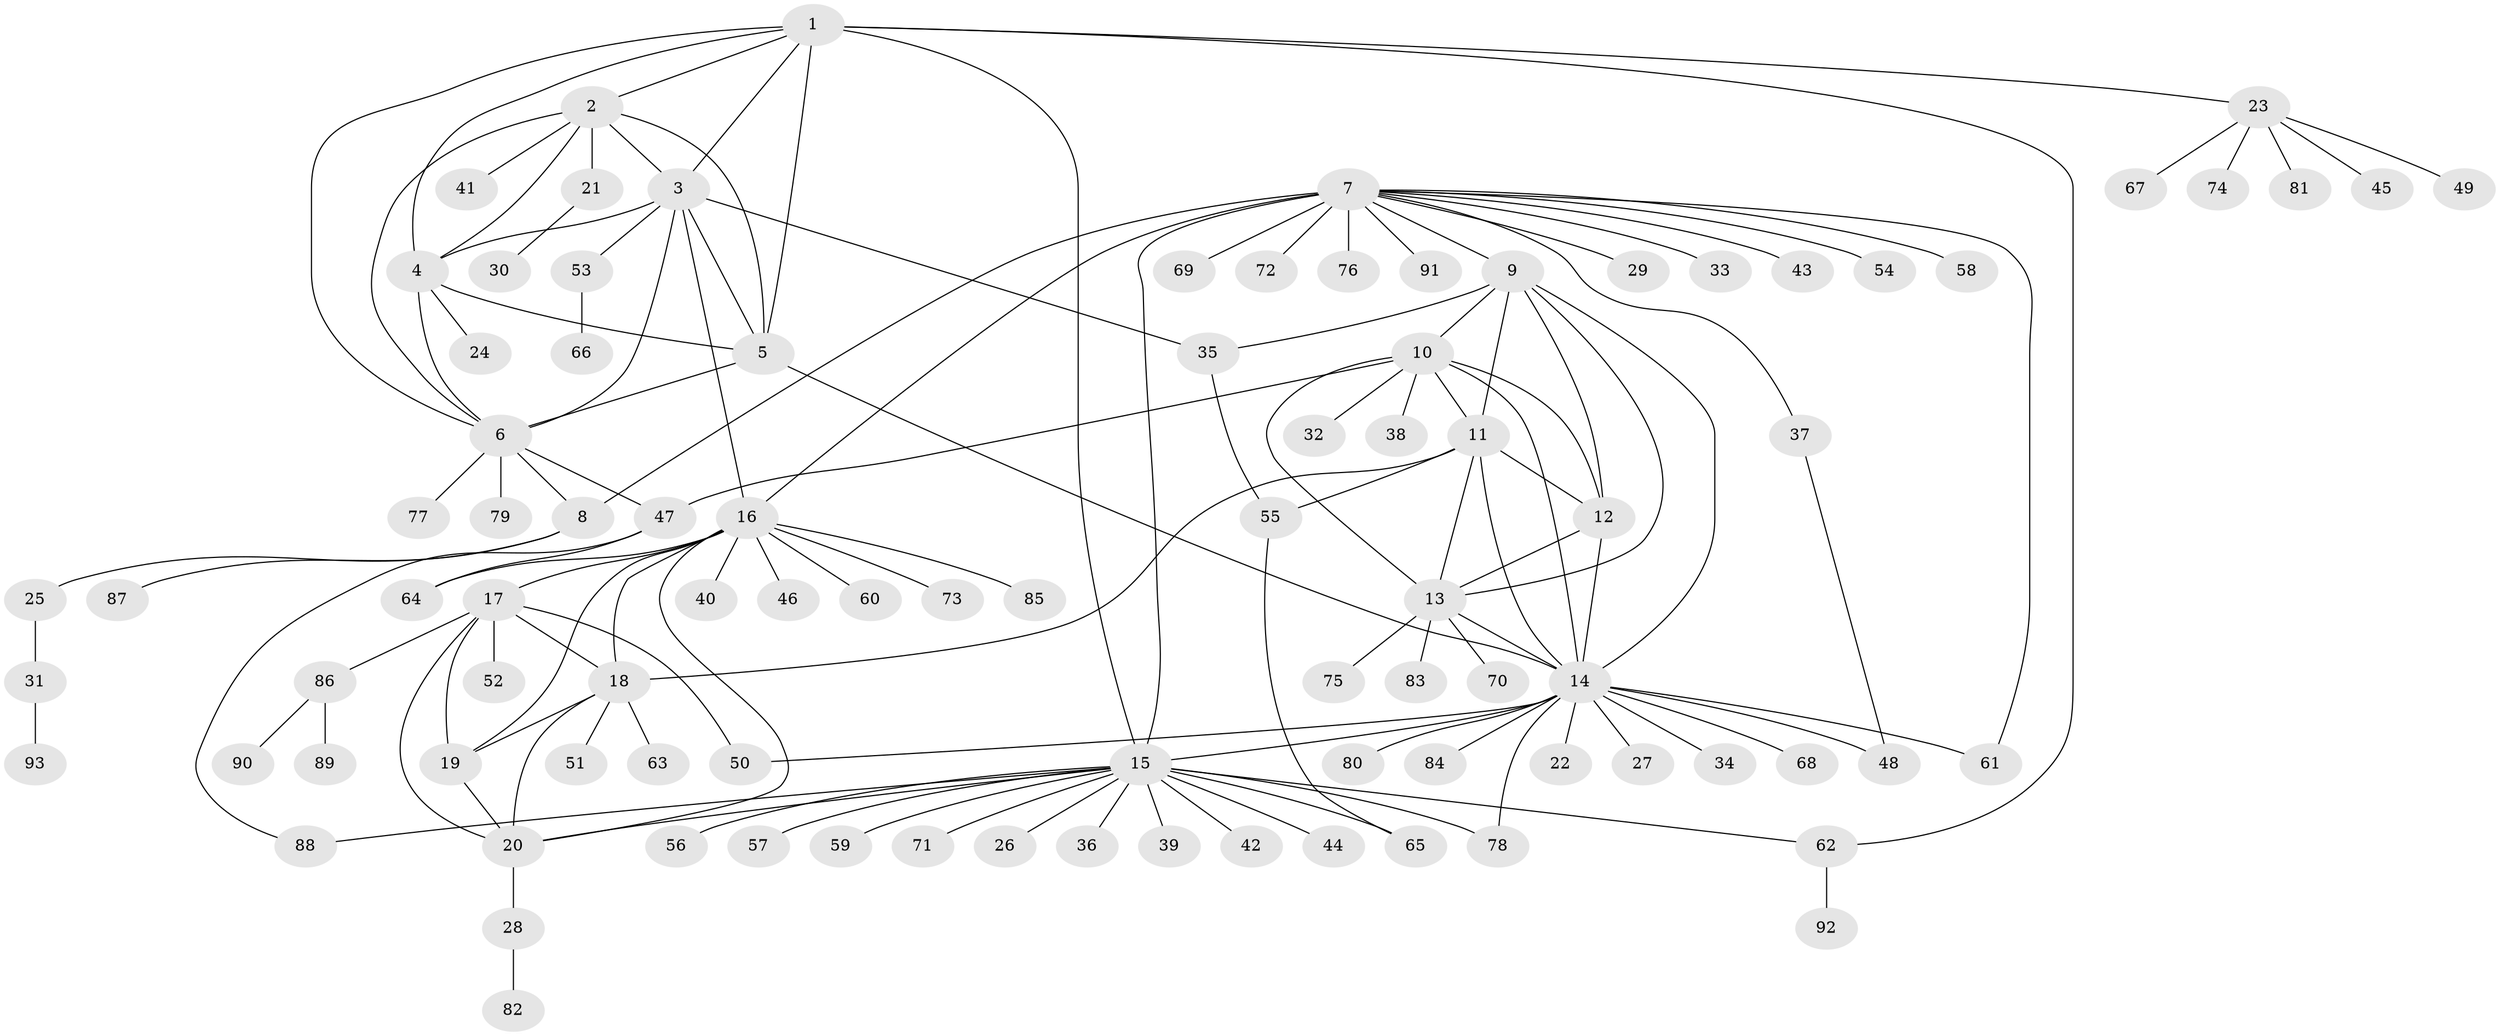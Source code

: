 // original degree distribution, {8: 0.023076923076923078, 7: 0.05384615384615385, 6: 0.046153846153846156, 10: 0.023076923076923078, 11: 0.015384615384615385, 9: 0.046153846153846156, 19: 0.007692307692307693, 5: 0.015384615384615385, 14: 0.007692307692307693, 3: 0.06153846153846154, 1: 0.5692307692307692, 2: 0.1076923076923077, 4: 0.023076923076923078}
// Generated by graph-tools (version 1.1) at 2025/52/03/04/25 22:52:32]
// undirected, 93 vertices, 135 edges
graph export_dot {
  node [color=gray90,style=filled];
  1;
  2;
  3;
  4;
  5;
  6;
  7;
  8;
  9;
  10;
  11;
  12;
  13;
  14;
  15;
  16;
  17;
  18;
  19;
  20;
  21;
  22;
  23;
  24;
  25;
  26;
  27;
  28;
  29;
  30;
  31;
  32;
  33;
  34;
  35;
  36;
  37;
  38;
  39;
  40;
  41;
  42;
  43;
  44;
  45;
  46;
  47;
  48;
  49;
  50;
  51;
  52;
  53;
  54;
  55;
  56;
  57;
  58;
  59;
  60;
  61;
  62;
  63;
  64;
  65;
  66;
  67;
  68;
  69;
  70;
  71;
  72;
  73;
  74;
  75;
  76;
  77;
  78;
  79;
  80;
  81;
  82;
  83;
  84;
  85;
  86;
  87;
  88;
  89;
  90;
  91;
  92;
  93;
  1 -- 2 [weight=1.0];
  1 -- 3 [weight=1.0];
  1 -- 4 [weight=1.0];
  1 -- 5 [weight=1.0];
  1 -- 6 [weight=1.0];
  1 -- 15 [weight=1.0];
  1 -- 23 [weight=1.0];
  1 -- 62 [weight=1.0];
  2 -- 3 [weight=1.0];
  2 -- 4 [weight=1.0];
  2 -- 5 [weight=1.0];
  2 -- 6 [weight=1.0];
  2 -- 21 [weight=1.0];
  2 -- 41 [weight=1.0];
  3 -- 4 [weight=1.0];
  3 -- 5 [weight=1.0];
  3 -- 6 [weight=1.0];
  3 -- 16 [weight=1.0];
  3 -- 35 [weight=1.0];
  3 -- 53 [weight=1.0];
  4 -- 5 [weight=1.0];
  4 -- 6 [weight=1.0];
  4 -- 24 [weight=1.0];
  5 -- 6 [weight=1.0];
  5 -- 14 [weight=1.0];
  6 -- 8 [weight=1.0];
  6 -- 47 [weight=1.0];
  6 -- 77 [weight=1.0];
  6 -- 79 [weight=1.0];
  7 -- 8 [weight=5.0];
  7 -- 9 [weight=1.0];
  7 -- 15 [weight=1.0];
  7 -- 16 [weight=1.0];
  7 -- 29 [weight=1.0];
  7 -- 33 [weight=1.0];
  7 -- 37 [weight=1.0];
  7 -- 43 [weight=1.0];
  7 -- 54 [weight=1.0];
  7 -- 58 [weight=1.0];
  7 -- 61 [weight=1.0];
  7 -- 69 [weight=1.0];
  7 -- 72 [weight=1.0];
  7 -- 76 [weight=1.0];
  7 -- 91 [weight=1.0];
  8 -- 25 [weight=1.0];
  8 -- 87 [weight=1.0];
  9 -- 10 [weight=1.0];
  9 -- 11 [weight=1.0];
  9 -- 12 [weight=1.0];
  9 -- 13 [weight=1.0];
  9 -- 14 [weight=1.0];
  9 -- 35 [weight=1.0];
  10 -- 11 [weight=1.0];
  10 -- 12 [weight=1.0];
  10 -- 13 [weight=1.0];
  10 -- 14 [weight=1.0];
  10 -- 32 [weight=1.0];
  10 -- 38 [weight=1.0];
  10 -- 47 [weight=1.0];
  11 -- 12 [weight=1.0];
  11 -- 13 [weight=1.0];
  11 -- 14 [weight=1.0];
  11 -- 18 [weight=1.0];
  11 -- 55 [weight=1.0];
  12 -- 13 [weight=1.0];
  12 -- 14 [weight=1.0];
  13 -- 14 [weight=1.0];
  13 -- 70 [weight=1.0];
  13 -- 75 [weight=1.0];
  13 -- 83 [weight=1.0];
  14 -- 15 [weight=1.0];
  14 -- 22 [weight=1.0];
  14 -- 27 [weight=1.0];
  14 -- 34 [weight=1.0];
  14 -- 48 [weight=1.0];
  14 -- 50 [weight=1.0];
  14 -- 61 [weight=1.0];
  14 -- 68 [weight=1.0];
  14 -- 78 [weight=2.0];
  14 -- 80 [weight=1.0];
  14 -- 84 [weight=1.0];
  15 -- 20 [weight=1.0];
  15 -- 26 [weight=1.0];
  15 -- 36 [weight=1.0];
  15 -- 39 [weight=1.0];
  15 -- 42 [weight=1.0];
  15 -- 44 [weight=1.0];
  15 -- 56 [weight=1.0];
  15 -- 57 [weight=1.0];
  15 -- 59 [weight=1.0];
  15 -- 62 [weight=1.0];
  15 -- 65 [weight=1.0];
  15 -- 71 [weight=1.0];
  15 -- 78 [weight=1.0];
  15 -- 88 [weight=1.0];
  16 -- 17 [weight=1.0];
  16 -- 18 [weight=1.0];
  16 -- 19 [weight=1.0];
  16 -- 20 [weight=2.0];
  16 -- 40 [weight=1.0];
  16 -- 46 [weight=1.0];
  16 -- 60 [weight=1.0];
  16 -- 64 [weight=1.0];
  16 -- 73 [weight=1.0];
  16 -- 85 [weight=1.0];
  17 -- 18 [weight=1.0];
  17 -- 19 [weight=1.0];
  17 -- 20 [weight=2.0];
  17 -- 50 [weight=1.0];
  17 -- 52 [weight=1.0];
  17 -- 86 [weight=1.0];
  18 -- 19 [weight=1.0];
  18 -- 20 [weight=2.0];
  18 -- 51 [weight=1.0];
  18 -- 63 [weight=1.0];
  19 -- 20 [weight=2.0];
  20 -- 28 [weight=1.0];
  21 -- 30 [weight=1.0];
  23 -- 45 [weight=1.0];
  23 -- 49 [weight=1.0];
  23 -- 67 [weight=1.0];
  23 -- 74 [weight=1.0];
  23 -- 81 [weight=1.0];
  25 -- 31 [weight=1.0];
  28 -- 82 [weight=1.0];
  31 -- 93 [weight=1.0];
  35 -- 55 [weight=1.0];
  37 -- 48 [weight=1.0];
  47 -- 64 [weight=1.0];
  47 -- 88 [weight=1.0];
  53 -- 66 [weight=1.0];
  55 -- 65 [weight=1.0];
  62 -- 92 [weight=1.0];
  86 -- 89 [weight=1.0];
  86 -- 90 [weight=1.0];
}
